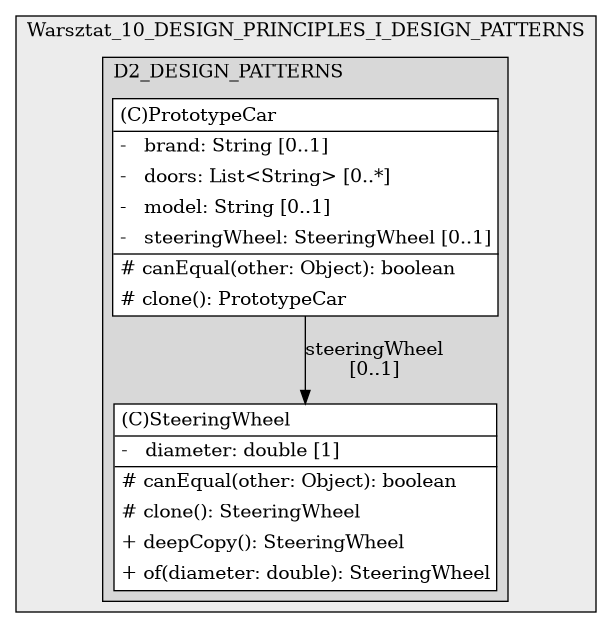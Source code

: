 @startuml

/' diagram meta data start
config=StructureConfiguration;
{
  "projectClassification": {
    "searchMode": "OpenProject", // OpenProject, AllProjects
    "includedProjects": "",
    "pathEndKeywords": "*.impl",
    "isClientPath": "",
    "isClientName": "",
    "isTestPath": "",
    "isTestName": "",
    "isMappingPath": "",
    "isMappingName": "",
    "isDataAccessPath": "",
    "isDataAccessName": "",
    "isDataStructurePath": "",
    "isDataStructureName": "",
    "isInterfaceStructuresPath": "",
    "isInterfaceStructuresName": "",
    "isEntryPointPath": "",
    "isEntryPointName": "",
    "treatFinalFieldsAsMandatory": false
  },
  "graphRestriction": {
    "classPackageExcludeFilter": "",
    "classPackageIncludeFilter": "",
    "classNameExcludeFilter": "",
    "classNameIncludeFilter": "",
    "methodNameExcludeFilter": "",
    "methodNameIncludeFilter": "",
    "removeByInheritance": "", // inheritance/annotation based filtering is done in a second step
    "removeByAnnotation": "",
    "removeByClassPackage": "", // cleanup the graph after inheritance/annotation based filtering is done
    "removeByClassName": "",
    "cutMappings": false,
    "cutEnum": true,
    "cutTests": true,
    "cutClient": true,
    "cutDataAccess": false,
    "cutInterfaceStructures": false,
    "cutDataStructures": false,
    "cutGetterAndSetter": true,
    "cutConstructors": true
  },
  "graphTraversal": {
    "forwardDepth": 6,
    "backwardDepth": 6,
    "classPackageExcludeFilter": "",
    "classPackageIncludeFilter": "",
    "classNameExcludeFilter": "",
    "classNameIncludeFilter": "",
    "methodNameExcludeFilter": "",
    "methodNameIncludeFilter": "",
    "hideMappings": false,
    "hideDataStructures": false,
    "hidePrivateMethods": true,
    "hideInterfaceCalls": true, // indirection: implementation -> interface (is hidden) -> implementation
    "onlyShowApplicationEntryPoints": false, // root node is included
    "useMethodCallsForStructureDiagram": "ForwardOnly" // ForwardOnly, BothDirections, No
  },
  "details": {
    "aggregation": "GroupByClass", // ByClass, GroupByClass, None
    "showClassGenericTypes": true,
    "showMethods": true,
    "showMethodParameterNames": true,
    "showMethodParameterTypes": true,
    "showMethodReturnType": true,
    "showPackageLevels": 2,
    "showDetailedClassStructure": true
  },
  "rootClass": "WARSZTATY.Warsztat_10_DESIGN_PRINCIPLES_I_DESIGN_PATTERNS.D2_DESIGN_PATTERNS.P15_PROTOTYPE.PrototypeCar",
  "extensionCallbackMethod": "" // qualified.class.name#methodName - signature: public static String method(String)
}
diagram meta data end '/



digraph g {
    rankdir="TB"
    splines=polyline
    

'nodes 
subgraph cluster_1531149646 { 
   	label=Warsztat_10_DESIGN_PRINCIPLES_I_DESIGN_PATTERNS
	labeljust=l
	fillcolor="#ececec"
	style=filled
   
   subgraph cluster_1747611885 { 
   	label=D2_DESIGN_PATTERNS
	labeljust=l
	fillcolor="#d8d8d8"
	style=filled
   
   PrototypeCar1232285111[
	label=<<TABLE BORDER="1" CELLBORDER="0" CELLPADDING="4" CELLSPACING="0">
<TR><TD ALIGN="LEFT" >(C)PrototypeCar</TD></TR>
<HR/>
<TR><TD ALIGN="LEFT" >-   brand: String [0..1]</TD></TR>
<TR><TD ALIGN="LEFT" >-   doors: List&lt;String&gt; [0..*]</TD></TR>
<TR><TD ALIGN="LEFT" >-   model: String [0..1]</TD></TR>
<TR><TD ALIGN="LEFT" >-   steeringWheel: SteeringWheel [0..1]</TD></TR>
<HR/>
<TR><TD ALIGN="LEFT" ># canEqual(other: Object): boolean</TD></TR>
<TR><TD ALIGN="LEFT" ># clone(): PrototypeCar</TD></TR>
</TABLE>>
	style=filled
	margin=0
	shape=plaintext
	fillcolor="#FFFFFF"
];

SteeringWheel1232285111[
	label=<<TABLE BORDER="1" CELLBORDER="0" CELLPADDING="4" CELLSPACING="0">
<TR><TD ALIGN="LEFT" >(C)SteeringWheel</TD></TR>
<HR/>
<TR><TD ALIGN="LEFT" >-   diameter: double [1]</TD></TR>
<HR/>
<TR><TD ALIGN="LEFT" ># canEqual(other: Object): boolean</TD></TR>
<TR><TD ALIGN="LEFT" ># clone(): SteeringWheel</TD></TR>
<TR><TD ALIGN="LEFT" >+ deepCopy(): SteeringWheel</TD></TR>
<TR><TD ALIGN="LEFT" >+ of(diameter: double): SteeringWheel</TD></TR>
</TABLE>>
	style=filled
	margin=0
	shape=plaintext
	fillcolor="#FFFFFF"
];
} 
} 

'edges    
PrototypeCar1232285111 -> SteeringWheel1232285111[label="steeringWheel
[0..1]"];
    
}
@enduml